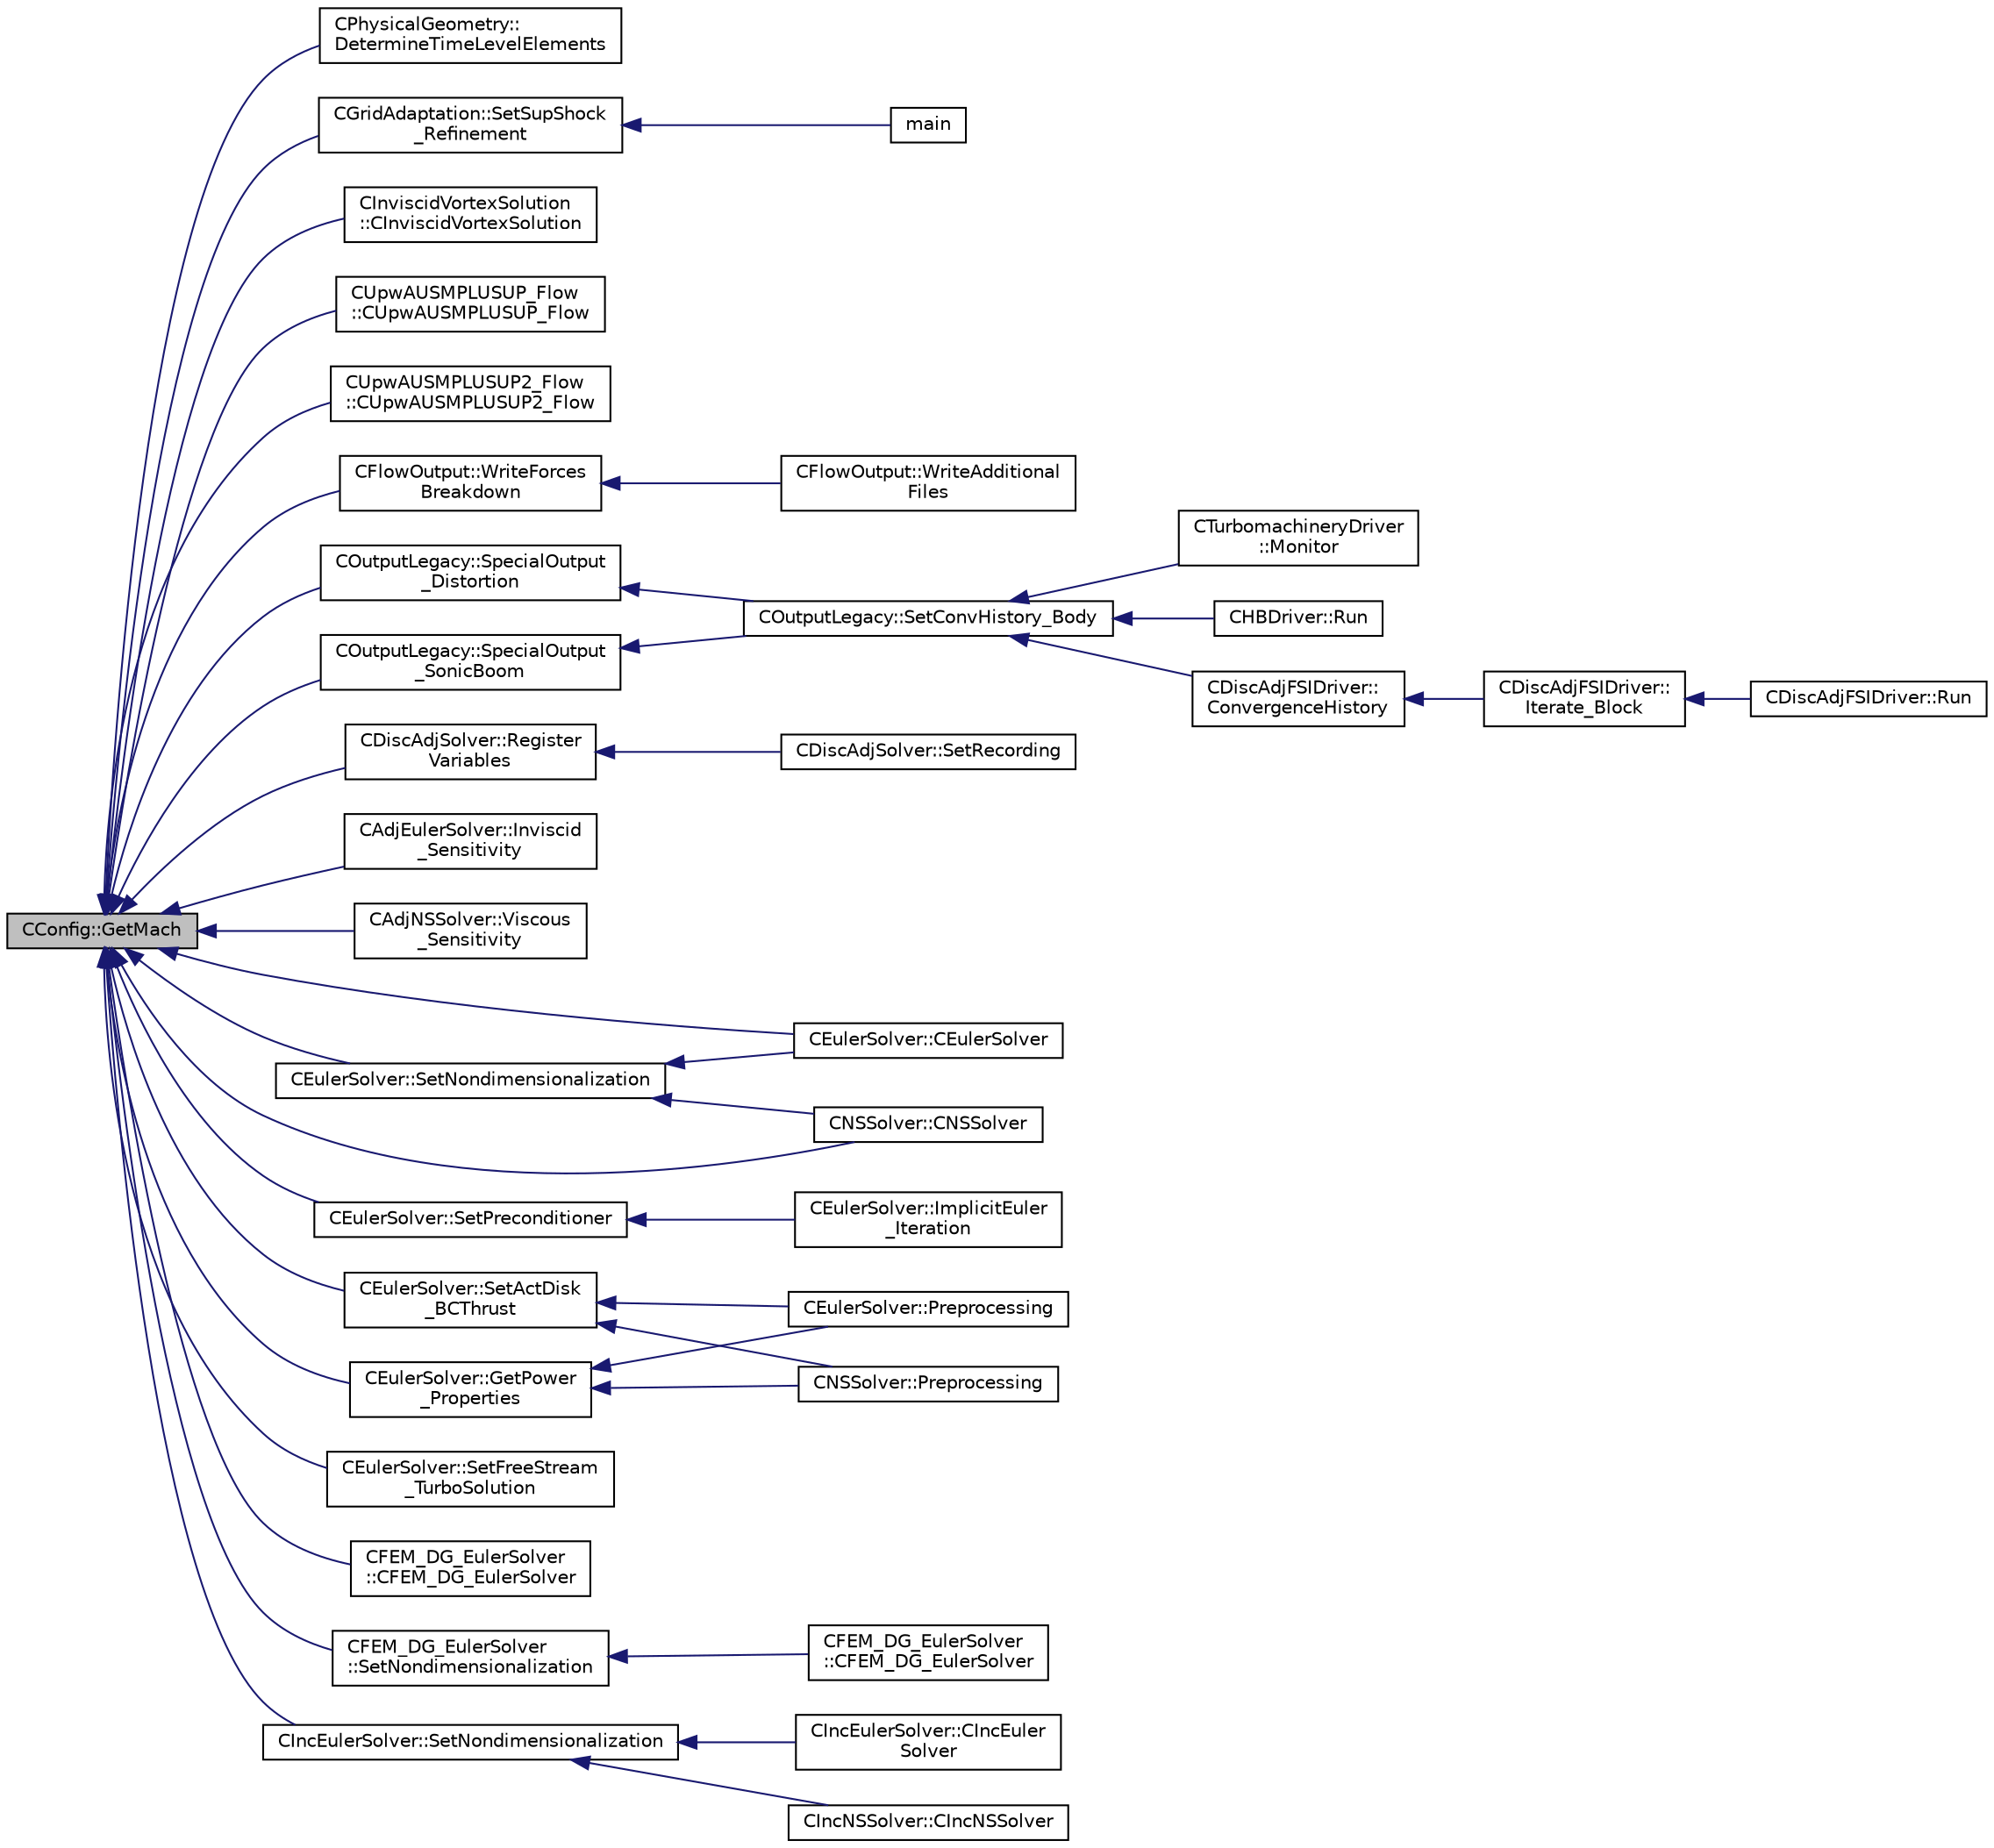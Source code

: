 digraph "CConfig::GetMach"
{
  edge [fontname="Helvetica",fontsize="10",labelfontname="Helvetica",labelfontsize="10"];
  node [fontname="Helvetica",fontsize="10",shape=record];
  rankdir="LR";
  Node6219 [label="CConfig::GetMach",height=0.2,width=0.4,color="black", fillcolor="grey75", style="filled", fontcolor="black"];
  Node6219 -> Node6220 [dir="back",color="midnightblue",fontsize="10",style="solid",fontname="Helvetica"];
  Node6220 [label="CPhysicalGeometry::\lDetermineTimeLevelElements",height=0.2,width=0.4,color="black", fillcolor="white", style="filled",URL="$class_c_physical_geometry.html#a18f63cc49f7dc20241a0599ad1426ba8",tooltip="Determine the time level of the elements when time accurate local time stepping is employed..."];
  Node6219 -> Node6221 [dir="back",color="midnightblue",fontsize="10",style="solid",fontname="Helvetica"];
  Node6221 [label="CGridAdaptation::SetSupShock\l_Refinement",height=0.2,width=0.4,color="black", fillcolor="white", style="filled",URL="$class_c_grid_adaptation.html#a951ad6a794c6afd507a81dccb681d117",tooltip="Do an adaptation of the computational grid on the supersonic shock region. "];
  Node6221 -> Node6222 [dir="back",color="midnightblue",fontsize="10",style="solid",fontname="Helvetica"];
  Node6222 [label="main",height=0.2,width=0.4,color="black", fillcolor="white", style="filled",URL="$_s_u2___m_s_h_8cpp.html#a0ddf1224851353fc92bfbff6f499fa97"];
  Node6219 -> Node6223 [dir="back",color="midnightblue",fontsize="10",style="solid",fontname="Helvetica"];
  Node6223 [label="CInviscidVortexSolution\l::CInviscidVortexSolution",height=0.2,width=0.4,color="black", fillcolor="white", style="filled",URL="$class_c_inviscid_vortex_solution.html#a9fb38c20420c540927889c1769385d74"];
  Node6219 -> Node6224 [dir="back",color="midnightblue",fontsize="10",style="solid",fontname="Helvetica"];
  Node6224 [label="CUpwAUSMPLUSUP_Flow\l::CUpwAUSMPLUSUP_Flow",height=0.2,width=0.4,color="black", fillcolor="white", style="filled",URL="$class_c_upw_a_u_s_m_p_l_u_s_u_p___flow.html#a4ab3e179b00cf8d13cc62814843172bb",tooltip="Constructor of the class. "];
  Node6219 -> Node6225 [dir="back",color="midnightblue",fontsize="10",style="solid",fontname="Helvetica"];
  Node6225 [label="CUpwAUSMPLUSUP2_Flow\l::CUpwAUSMPLUSUP2_Flow",height=0.2,width=0.4,color="black", fillcolor="white", style="filled",URL="$class_c_upw_a_u_s_m_p_l_u_s_u_p2___flow.html#a6973e27495ea69da90d03ef7ffa30a5a",tooltip="Constructor of the class. "];
  Node6219 -> Node6226 [dir="back",color="midnightblue",fontsize="10",style="solid",fontname="Helvetica"];
  Node6226 [label="CFlowOutput::WriteForces\lBreakdown",height=0.2,width=0.4,color="black", fillcolor="white", style="filled",URL="$class_c_flow_output.html#afacedef2006aa6fcf8c9a312b5f4430c",tooltip="Write the forces breakdown file. "];
  Node6226 -> Node6227 [dir="back",color="midnightblue",fontsize="10",style="solid",fontname="Helvetica"];
  Node6227 [label="CFlowOutput::WriteAdditional\lFiles",height=0.2,width=0.4,color="black", fillcolor="white", style="filled",URL="$class_c_flow_output.html#aaac3fb7b2575967b157c306065ab1ea8",tooltip="Write any additional files defined for the current solver. "];
  Node6219 -> Node6228 [dir="back",color="midnightblue",fontsize="10",style="solid",fontname="Helvetica"];
  Node6228 [label="COutputLegacy::SpecialOutput\l_SonicBoom",height=0.2,width=0.4,color="black", fillcolor="white", style="filled",URL="$class_c_output_legacy.html#a7715a86b070f2dcadd358250e470dac2",tooltip="Writes equivalent area. "];
  Node6228 -> Node6229 [dir="back",color="midnightblue",fontsize="10",style="solid",fontname="Helvetica"];
  Node6229 [label="COutputLegacy::SetConvHistory_Body",height=0.2,width=0.4,color="black", fillcolor="white", style="filled",URL="$class_c_output_legacy.html#a217cc0d778a3828499189a9debee47c6",tooltip="Write the history file and the convergence on the screen for serial computations. ..."];
  Node6229 -> Node6230 [dir="back",color="midnightblue",fontsize="10",style="solid",fontname="Helvetica"];
  Node6230 [label="CTurbomachineryDriver\l::Monitor",height=0.2,width=0.4,color="black", fillcolor="white", style="filled",URL="$class_c_turbomachinery_driver.html#a41d7b50bbacef68eb5436293ebb2da4f",tooltip="Monitor the computation. "];
  Node6229 -> Node6231 [dir="back",color="midnightblue",fontsize="10",style="solid",fontname="Helvetica"];
  Node6231 [label="CHBDriver::Run",height=0.2,width=0.4,color="black", fillcolor="white", style="filled",URL="$class_c_h_b_driver.html#a98c0448a8e0404845ee54e25b62eaea9",tooltip="Run a single iteration of a Harmonic Balance problem. "];
  Node6229 -> Node6232 [dir="back",color="midnightblue",fontsize="10",style="solid",fontname="Helvetica"];
  Node6232 [label="CDiscAdjFSIDriver::\lConvergenceHistory",height=0.2,width=0.4,color="black", fillcolor="white", style="filled",URL="$class_c_disc_adj_f_s_i_driver.html#a139dfa2442613879f2b15f28a09c2bd5",tooltip="Output the convergence history. "];
  Node6232 -> Node6233 [dir="back",color="midnightblue",fontsize="10",style="solid",fontname="Helvetica"];
  Node6233 [label="CDiscAdjFSIDriver::\lIterate_Block",height=0.2,width=0.4,color="black", fillcolor="white", style="filled",URL="$class_c_disc_adj_f_s_i_driver.html#a84949f139fa795b7d34d6ff77e82eb5c",tooltip="Iterate a certain block for adjoint FSI - may be the whole set of variables or independent and subite..."];
  Node6233 -> Node6234 [dir="back",color="midnightblue",fontsize="10",style="solid",fontname="Helvetica"];
  Node6234 [label="CDiscAdjFSIDriver::Run",height=0.2,width=0.4,color="black", fillcolor="white", style="filled",URL="$class_c_disc_adj_f_s_i_driver.html#a2e965d6e9c4dcfc296077cae225cab21",tooltip="Run a Discrete Adjoint iteration for the FSI problem. "];
  Node6219 -> Node6235 [dir="back",color="midnightblue",fontsize="10",style="solid",fontname="Helvetica"];
  Node6235 [label="COutputLegacy::SpecialOutput\l_Distortion",height=0.2,width=0.4,color="black", fillcolor="white", style="filled",URL="$class_c_output_legacy.html#ae4824d60ecd7d71e592f259e8824e0ae",tooltip="Create and write the file with the flow coefficient on the surface. "];
  Node6235 -> Node6229 [dir="back",color="midnightblue",fontsize="10",style="solid",fontname="Helvetica"];
  Node6219 -> Node6236 [dir="back",color="midnightblue",fontsize="10",style="solid",fontname="Helvetica"];
  Node6236 [label="CDiscAdjSolver::Register\lVariables",height=0.2,width=0.4,color="black", fillcolor="white", style="filled",URL="$class_c_disc_adj_solver.html#a46669aa416ef9f487c65db54dfab03ee",tooltip="A virtual member. "];
  Node6236 -> Node6237 [dir="back",color="midnightblue",fontsize="10",style="solid",fontname="Helvetica"];
  Node6237 [label="CDiscAdjSolver::SetRecording",height=0.2,width=0.4,color="black", fillcolor="white", style="filled",URL="$class_c_disc_adj_solver.html#a696214d1de7cabe49792ce047e08b5f4",tooltip="Prepare the solver for a new recording. "];
  Node6219 -> Node6238 [dir="back",color="midnightblue",fontsize="10",style="solid",fontname="Helvetica"];
  Node6238 [label="CAdjEulerSolver::Inviscid\l_Sensitivity",height=0.2,width=0.4,color="black", fillcolor="white", style="filled",URL="$class_c_adj_euler_solver.html#a35fcc75148b249c56e3625ba23196856",tooltip="Compute the inviscid sensitivity of the functional. "];
  Node6219 -> Node6239 [dir="back",color="midnightblue",fontsize="10",style="solid",fontname="Helvetica"];
  Node6239 [label="CAdjNSSolver::Viscous\l_Sensitivity",height=0.2,width=0.4,color="black", fillcolor="white", style="filled",URL="$class_c_adj_n_s_solver.html#ab05613f9de871991f55c2e1f12eac8dd",tooltip="Compute the viscous sensitivity of the functional. "];
  Node6219 -> Node6240 [dir="back",color="midnightblue",fontsize="10",style="solid",fontname="Helvetica"];
  Node6240 [label="CEulerSolver::CEulerSolver",height=0.2,width=0.4,color="black", fillcolor="white", style="filled",URL="$class_c_euler_solver.html#ae1e74218b4e943111b100d7ddcbd4db9"];
  Node6219 -> Node6241 [dir="back",color="midnightblue",fontsize="10",style="solid",fontname="Helvetica"];
  Node6241 [label="CEulerSolver::SetNondimensionalization",height=0.2,width=0.4,color="black", fillcolor="white", style="filled",URL="$class_c_euler_solver.html#a1c633d6e77fefb2e76308e2ba0af0c2c",tooltip="Set the solver nondimensionalization. "];
  Node6241 -> Node6240 [dir="back",color="midnightblue",fontsize="10",style="solid",fontname="Helvetica"];
  Node6241 -> Node6242 [dir="back",color="midnightblue",fontsize="10",style="solid",fontname="Helvetica"];
  Node6242 [label="CNSSolver::CNSSolver",height=0.2,width=0.4,color="black", fillcolor="white", style="filled",URL="$class_c_n_s_solver.html#a2a8ad49c42b4546696e631cf44b7788b"];
  Node6219 -> Node6243 [dir="back",color="midnightblue",fontsize="10",style="solid",fontname="Helvetica"];
  Node6243 [label="CEulerSolver::SetPreconditioner",height=0.2,width=0.4,color="black", fillcolor="white", style="filled",URL="$class_c_euler_solver.html#ae6c3f6be0cc886b75ad9a8bfc41b52ec",tooltip="Compute the preconditioner for convergence acceleration by Roe-Turkel method. "];
  Node6243 -> Node6244 [dir="back",color="midnightblue",fontsize="10",style="solid",fontname="Helvetica"];
  Node6244 [label="CEulerSolver::ImplicitEuler\l_Iteration",height=0.2,width=0.4,color="black", fillcolor="white", style="filled",URL="$class_c_euler_solver.html#a4e8277fc44dc97c8d73fbe3347204372",tooltip="Update the solution using an implicit Euler scheme. "];
  Node6219 -> Node6245 [dir="back",color="midnightblue",fontsize="10",style="solid",fontname="Helvetica"];
  Node6245 [label="CEulerSolver::GetPower\l_Properties",height=0.2,width=0.4,color="black", fillcolor="white", style="filled",URL="$class_c_euler_solver.html#ad8b538a82e5a7a7e3903ec29954b1d07",tooltip="Compute the Fan face Mach number. "];
  Node6245 -> Node6246 [dir="back",color="midnightblue",fontsize="10",style="solid",fontname="Helvetica"];
  Node6246 [label="CEulerSolver::Preprocessing",height=0.2,width=0.4,color="black", fillcolor="white", style="filled",URL="$class_c_euler_solver.html#a8b89e1bfce33284c2d8f5f00f82f3f3f",tooltip="Compute primitive variables and their gradients. "];
  Node6245 -> Node6247 [dir="back",color="midnightblue",fontsize="10",style="solid",fontname="Helvetica"];
  Node6247 [label="CNSSolver::Preprocessing",height=0.2,width=0.4,color="black", fillcolor="white", style="filled",URL="$class_c_n_s_solver.html#a028c83d18cf8520dff2f9628d8a04e4b",tooltip="Restart residual and compute gradients. "];
  Node6219 -> Node6248 [dir="back",color="midnightblue",fontsize="10",style="solid",fontname="Helvetica"];
  Node6248 [label="CEulerSolver::SetActDisk\l_BCThrust",height=0.2,width=0.4,color="black", fillcolor="white", style="filled",URL="$class_c_euler_solver.html#a147d5ae75cf7de115e4be2c23ba95f6d",tooltip="Update the AoA and freestream velocity at the farfield. "];
  Node6248 -> Node6246 [dir="back",color="midnightblue",fontsize="10",style="solid",fontname="Helvetica"];
  Node6248 -> Node6247 [dir="back",color="midnightblue",fontsize="10",style="solid",fontname="Helvetica"];
  Node6219 -> Node6249 [dir="back",color="midnightblue",fontsize="10",style="solid",fontname="Helvetica"];
  Node6249 [label="CEulerSolver::SetFreeStream\l_TurboSolution",height=0.2,width=0.4,color="black", fillcolor="white", style="filled",URL="$class_c_euler_solver.html#ac116e43e6c7eef751bc807908f235c31",tooltip="Set the solution using the Freestream values. "];
  Node6219 -> Node6242 [dir="back",color="midnightblue",fontsize="10",style="solid",fontname="Helvetica"];
  Node6219 -> Node6250 [dir="back",color="midnightblue",fontsize="10",style="solid",fontname="Helvetica"];
  Node6250 [label="CFEM_DG_EulerSolver\l::CFEM_DG_EulerSolver",height=0.2,width=0.4,color="black", fillcolor="white", style="filled",URL="$class_c_f_e_m___d_g___euler_solver.html#a677fa998b78bd489a3f8bee0d56623dd"];
  Node6219 -> Node6251 [dir="back",color="midnightblue",fontsize="10",style="solid",fontname="Helvetica"];
  Node6251 [label="CFEM_DG_EulerSolver\l::SetNondimensionalization",height=0.2,width=0.4,color="black", fillcolor="white", style="filled",URL="$class_c_f_e_m___d_g___euler_solver.html#a31316dc2fe564329d9bb372961b10a3a",tooltip="Set the fluid solver nondimensionalization. "];
  Node6251 -> Node6252 [dir="back",color="midnightblue",fontsize="10",style="solid",fontname="Helvetica"];
  Node6252 [label="CFEM_DG_EulerSolver\l::CFEM_DG_EulerSolver",height=0.2,width=0.4,color="black", fillcolor="white", style="filled",URL="$class_c_f_e_m___d_g___euler_solver.html#a70d30ef9e7cd7620d54ec73f4b1ed28c"];
  Node6219 -> Node6253 [dir="back",color="midnightblue",fontsize="10",style="solid",fontname="Helvetica"];
  Node6253 [label="CIncEulerSolver::SetNondimensionalization",height=0.2,width=0.4,color="black", fillcolor="white", style="filled",URL="$class_c_inc_euler_solver.html#a2cffaa24417cb3803d36d38b3874d6d0",tooltip="Set the solver nondimensionalization. "];
  Node6253 -> Node6254 [dir="back",color="midnightblue",fontsize="10",style="solid",fontname="Helvetica"];
  Node6254 [label="CIncEulerSolver::CIncEuler\lSolver",height=0.2,width=0.4,color="black", fillcolor="white", style="filled",URL="$class_c_inc_euler_solver.html#a91f644b8f9a00215bac5bcd31dfc06d8"];
  Node6253 -> Node6255 [dir="back",color="midnightblue",fontsize="10",style="solid",fontname="Helvetica"];
  Node6255 [label="CIncNSSolver::CIncNSSolver",height=0.2,width=0.4,color="black", fillcolor="white", style="filled",URL="$class_c_inc_n_s_solver.html#a82152ac7e91fb1c5c073d98a1f08e2aa"];
}
